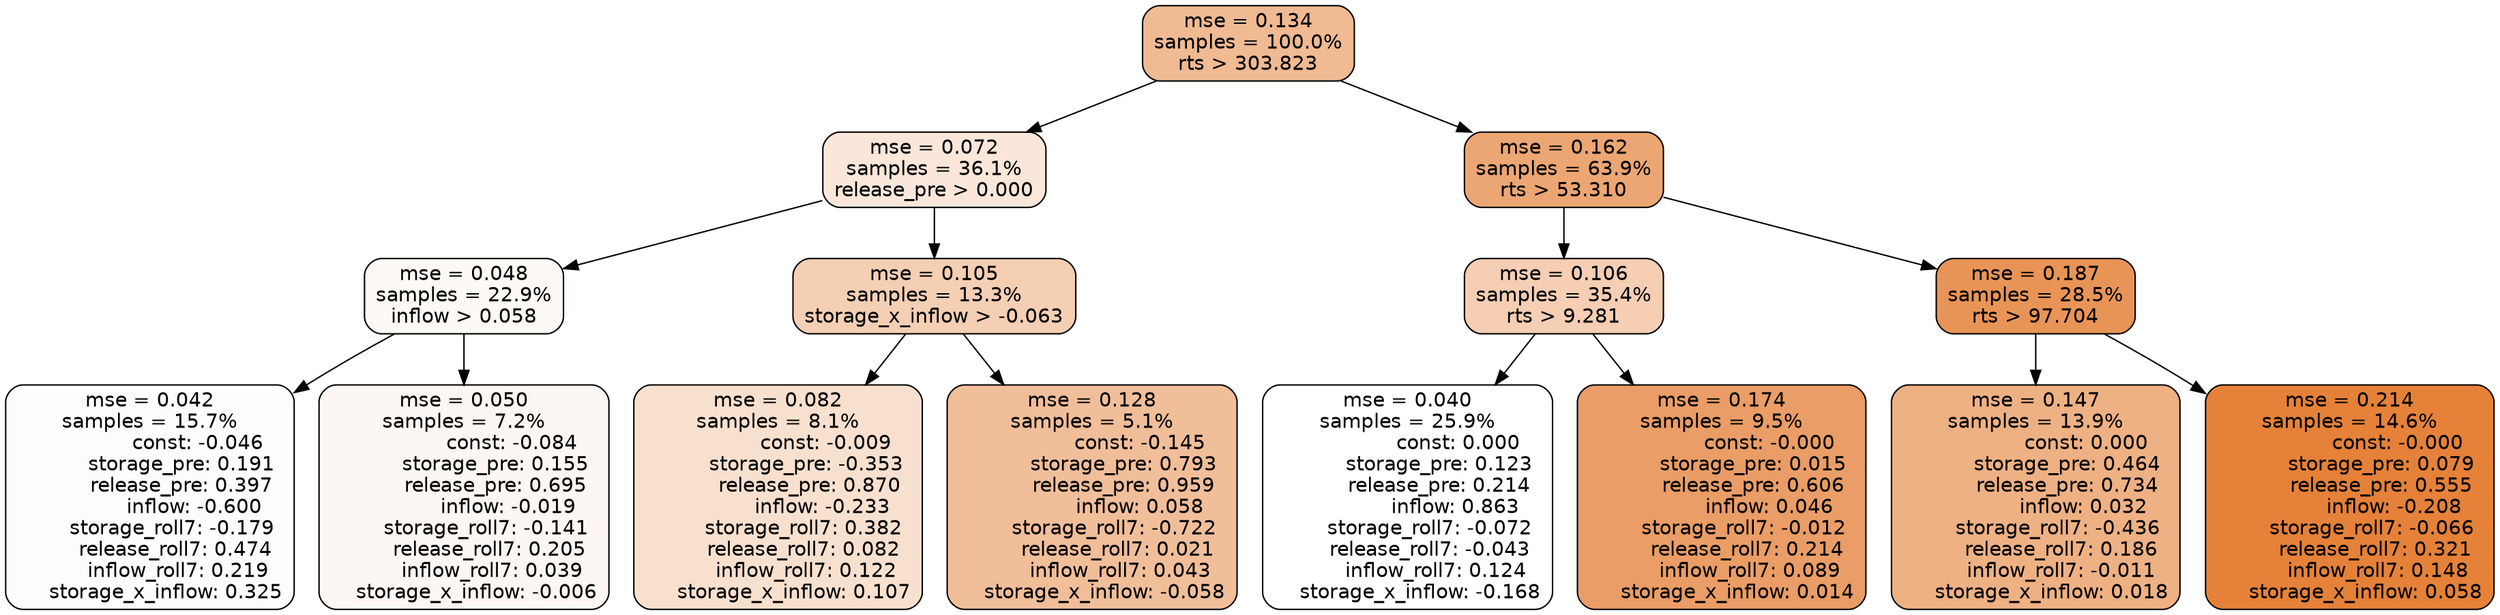 digraph tree {
node [shape=rectangle, style="filled, rounded", color="black", fontname=helvetica] ;
edge [fontname=helvetica] ;
	"0" [label="mse = 0.134
samples = 100.0%
rts > 303.823", fillcolor="#f0ba93"]
	"8" [label="mse = 0.072
samples = 36.1%
release_pre > 0.000", fillcolor="#fae7da"]
	"1" [label="mse = 0.162
samples = 63.9%
rts > 53.310", fillcolor="#eca673"]
	"9" [label="mse = 0.048
samples = 22.9%
inflow > 0.058", fillcolor="#fdf9f5"]
	"12" [label="mse = 0.105
samples = 13.3%
storage_x_inflow > -0.063", fillcolor="#f5cfb4"]
	"2" [label="mse = 0.106
samples = 35.4%
rts > 9.281", fillcolor="#f5ceb3"]
	"5" [label="mse = 0.187
samples = 28.5%
rts > 97.704", fillcolor="#e99457"]
	"10" [label="mse = 0.042
samples = 15.7%
               const: -0.046
          storage_pre: 0.191
          release_pre: 0.397
              inflow: -0.600
       storage_roll7: -0.179
        release_roll7: 0.474
         inflow_roll7: 0.219
     storage_x_inflow: 0.325", fillcolor="#fefdfc"]
	"11" [label="mse = 0.050
samples = 7.2%
               const: -0.084
          storage_pre: 0.155
          release_pre: 0.695
              inflow: -0.019
       storage_roll7: -0.141
        release_roll7: 0.205
         inflow_roll7: 0.039
    storage_x_inflow: -0.006", fillcolor="#fdf7f3"]
	"13" [label="mse = 0.082
samples = 8.1%
               const: -0.009
         storage_pre: -0.353
          release_pre: 0.870
              inflow: -0.233
        storage_roll7: 0.382
        release_roll7: 0.082
         inflow_roll7: 0.122
     storage_x_inflow: 0.107", fillcolor="#f8e0ce"]
	"14" [label="mse = 0.128
samples = 5.1%
               const: -0.145
          storage_pre: 0.793
          release_pre: 0.959
               inflow: 0.058
       storage_roll7: -0.722
        release_roll7: 0.021
         inflow_roll7: 0.043
    storage_x_inflow: -0.058", fillcolor="#f1be9a"]
	"3" [label="mse = 0.040
samples = 25.9%
                const: 0.000
          storage_pre: 0.123
          release_pre: 0.214
               inflow: 0.863
       storage_roll7: -0.072
       release_roll7: -0.043
         inflow_roll7: 0.124
    storage_x_inflow: -0.168", fillcolor="#ffffff"]
	"4" [label="mse = 0.174
samples = 9.5%
               const: -0.000
          storage_pre: 0.015
          release_pre: 0.606
               inflow: 0.046
       storage_roll7: -0.012
        release_roll7: 0.214
         inflow_roll7: 0.089
     storage_x_inflow: 0.014", fillcolor="#ea9d66"]
	"7" [label="mse = 0.147
samples = 13.9%
                const: 0.000
          storage_pre: 0.464
          release_pre: 0.734
               inflow: 0.032
       storage_roll7: -0.436
        release_roll7: 0.186
        inflow_roll7: -0.011
     storage_x_inflow: 0.018", fillcolor="#eeb184"]
	"6" [label="mse = 0.214
samples = 14.6%
               const: -0.000
          storage_pre: 0.079
          release_pre: 0.555
              inflow: -0.208
       storage_roll7: -0.066
        release_roll7: 0.321
         inflow_roll7: 0.148
     storage_x_inflow: 0.058", fillcolor="#e58139"]

	"0" -> "1"
	"0" -> "8"
	"8" -> "9"
	"8" -> "12"
	"1" -> "2"
	"1" -> "5"
	"9" -> "10"
	"9" -> "11"
	"12" -> "13"
	"12" -> "14"
	"2" -> "3"
	"2" -> "4"
	"5" -> "6"
	"5" -> "7"
}